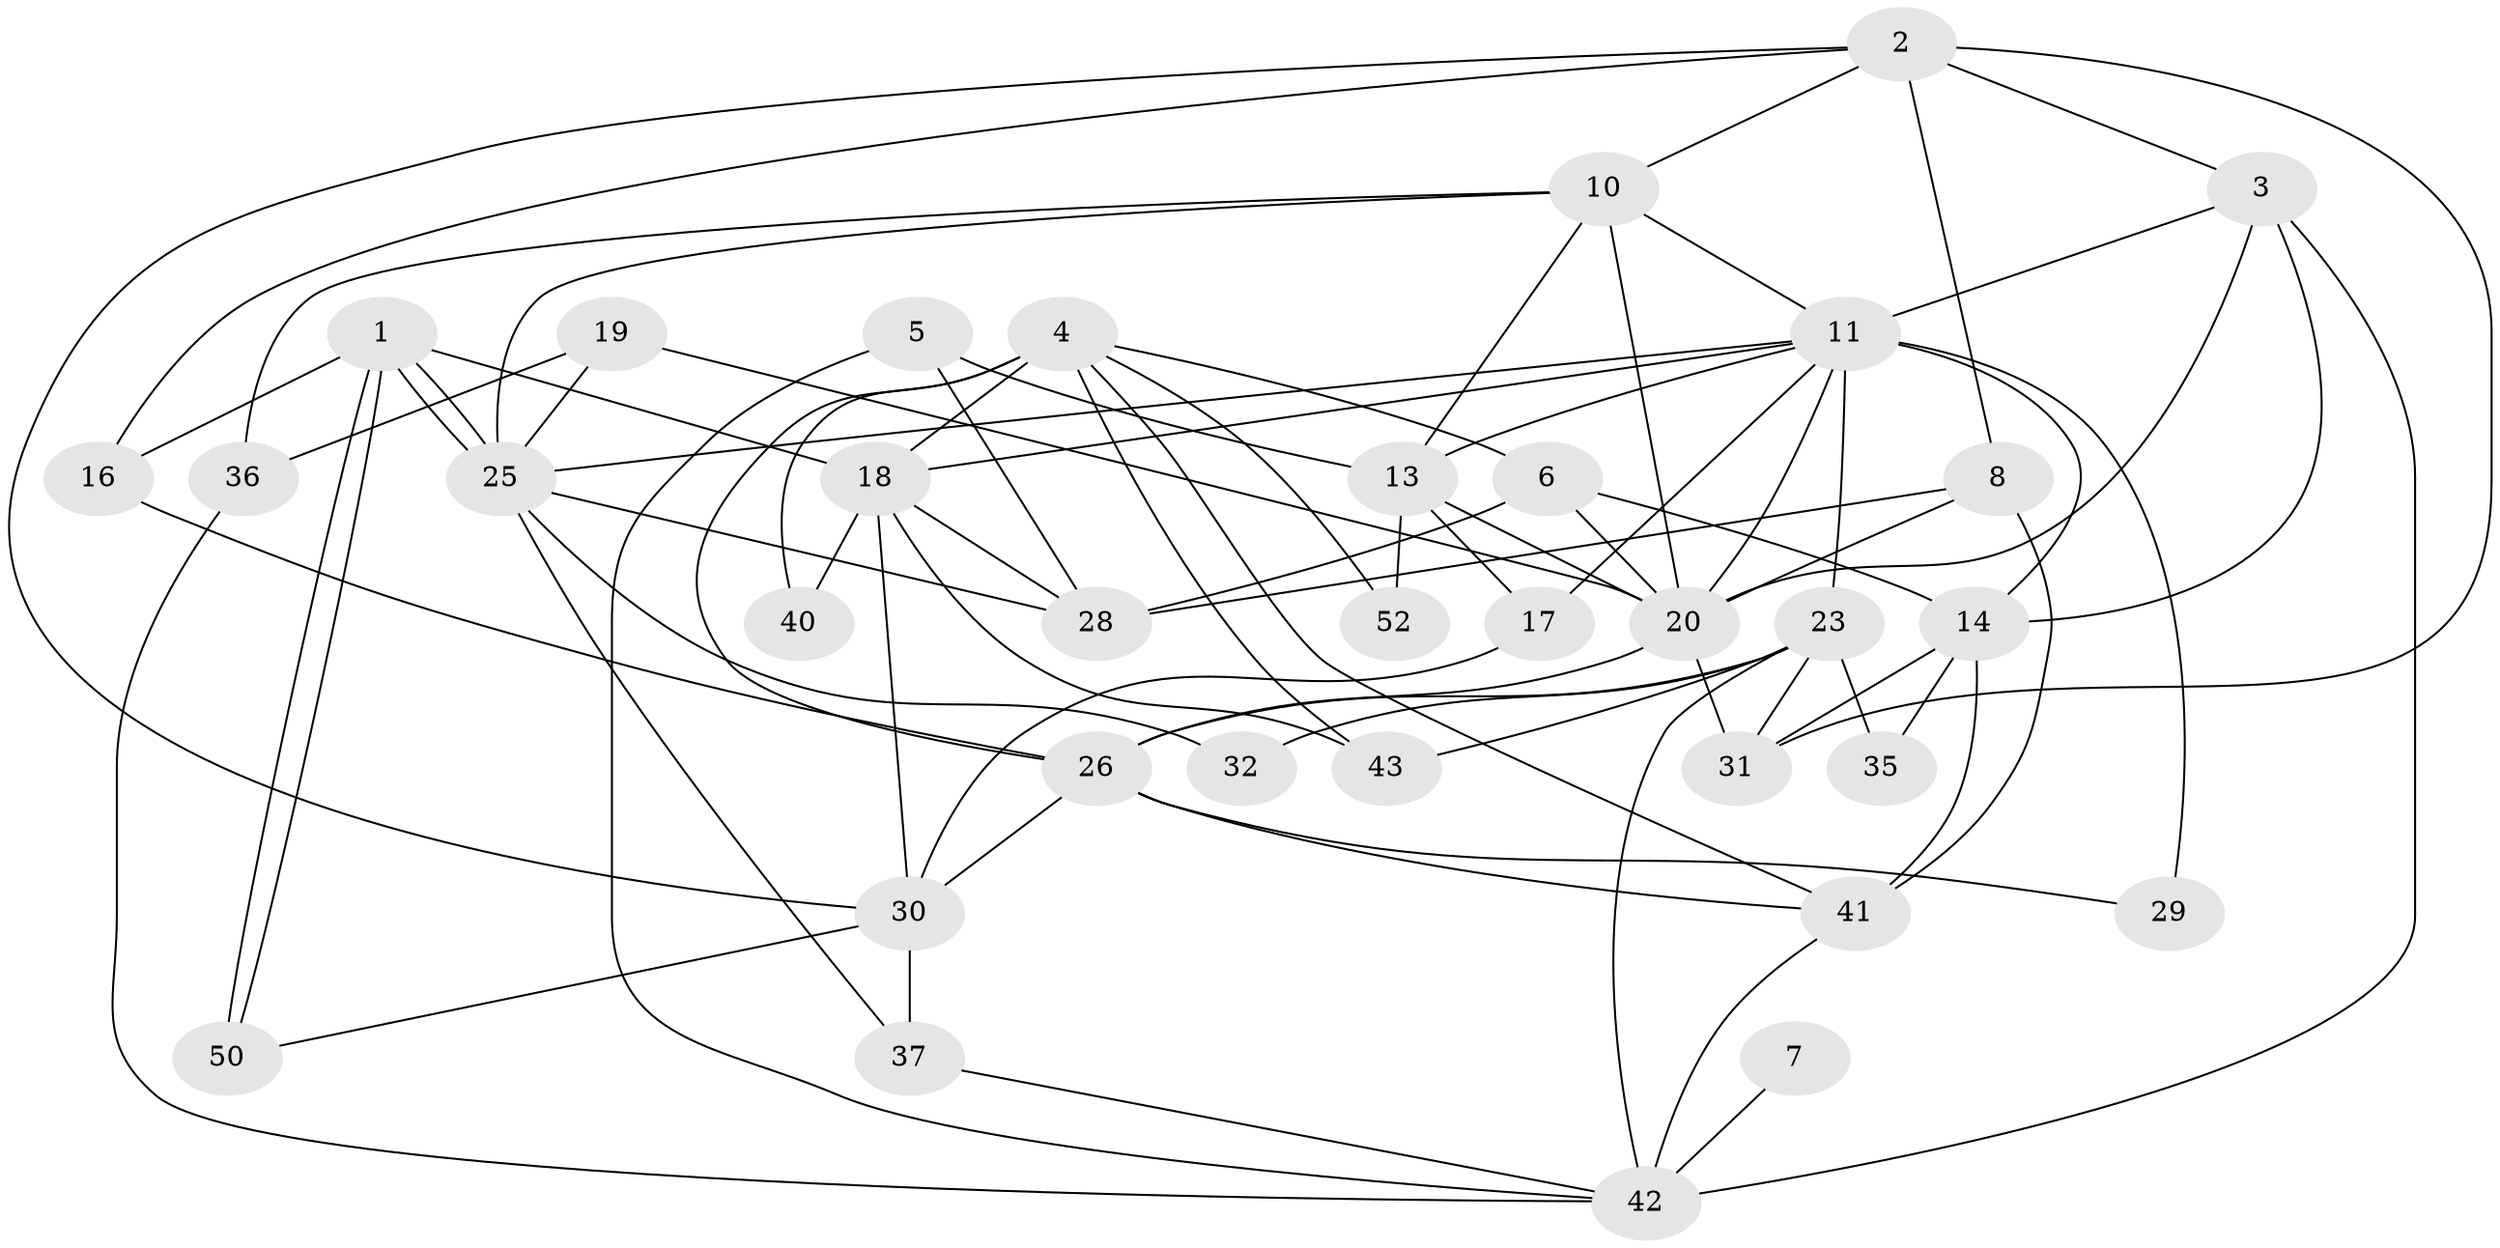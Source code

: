 // Generated by graph-tools (version 1.1) at 2025/23/03/03/25 07:23:56]
// undirected, 34 vertices, 80 edges
graph export_dot {
graph [start="1"]
  node [color=gray90,style=filled];
  1 [super="+48"];
  2 [super="+34"];
  3 [super="+9"];
  4 [super="+49"];
  5;
  6 [super="+15"];
  7;
  8 [super="+21"];
  10 [super="+12"];
  11 [super="+47"];
  13 [super="+33"];
  14 [super="+22"];
  16;
  17;
  18 [super="+53"];
  19;
  20 [super="+24"];
  23 [super="+39"];
  25 [super="+51"];
  26 [super="+27"];
  28 [super="+44"];
  29;
  30 [super="+38"];
  31;
  32;
  35;
  36;
  37;
  40;
  41 [super="+46"];
  42 [super="+45"];
  43;
  50;
  52;
  1 -- 50;
  1 -- 50;
  1 -- 25;
  1 -- 25;
  1 -- 16;
  1 -- 18;
  2 -- 10;
  2 -- 31;
  2 -- 3;
  2 -- 30;
  2 -- 16;
  2 -- 8;
  3 -- 42;
  3 -- 20 [weight=2];
  3 -- 14;
  3 -- 11;
  4 -- 41;
  4 -- 43;
  4 -- 40 [weight=2];
  4 -- 52;
  4 -- 6;
  4 -- 26;
  4 -- 18;
  5 -- 42;
  5 -- 28;
  5 -- 13;
  6 -- 28;
  6 -- 20;
  6 -- 14;
  7 -- 42 [weight=2];
  8 -- 28;
  8 -- 41 [weight=2];
  8 -- 20;
  10 -- 36;
  10 -- 13;
  10 -- 25;
  10 -- 11;
  10 -- 20;
  11 -- 18;
  11 -- 29;
  11 -- 13;
  11 -- 14;
  11 -- 17;
  11 -- 20;
  11 -- 23;
  11 -- 25;
  13 -- 17;
  13 -- 52;
  13 -- 20;
  14 -- 31;
  14 -- 35;
  14 -- 41;
  16 -- 26;
  17 -- 30;
  18 -- 43;
  18 -- 40;
  18 -- 28;
  18 -- 30;
  19 -- 25;
  19 -- 36;
  19 -- 20;
  20 -- 31;
  20 -- 26;
  23 -- 31;
  23 -- 26 [weight=2];
  23 -- 35;
  23 -- 43;
  23 -- 42;
  23 -- 32;
  25 -- 37;
  25 -- 32;
  25 -- 28 [weight=2];
  26 -- 41;
  26 -- 29;
  26 -- 30;
  30 -- 50;
  30 -- 37;
  36 -- 42;
  37 -- 42;
  41 -- 42;
}
